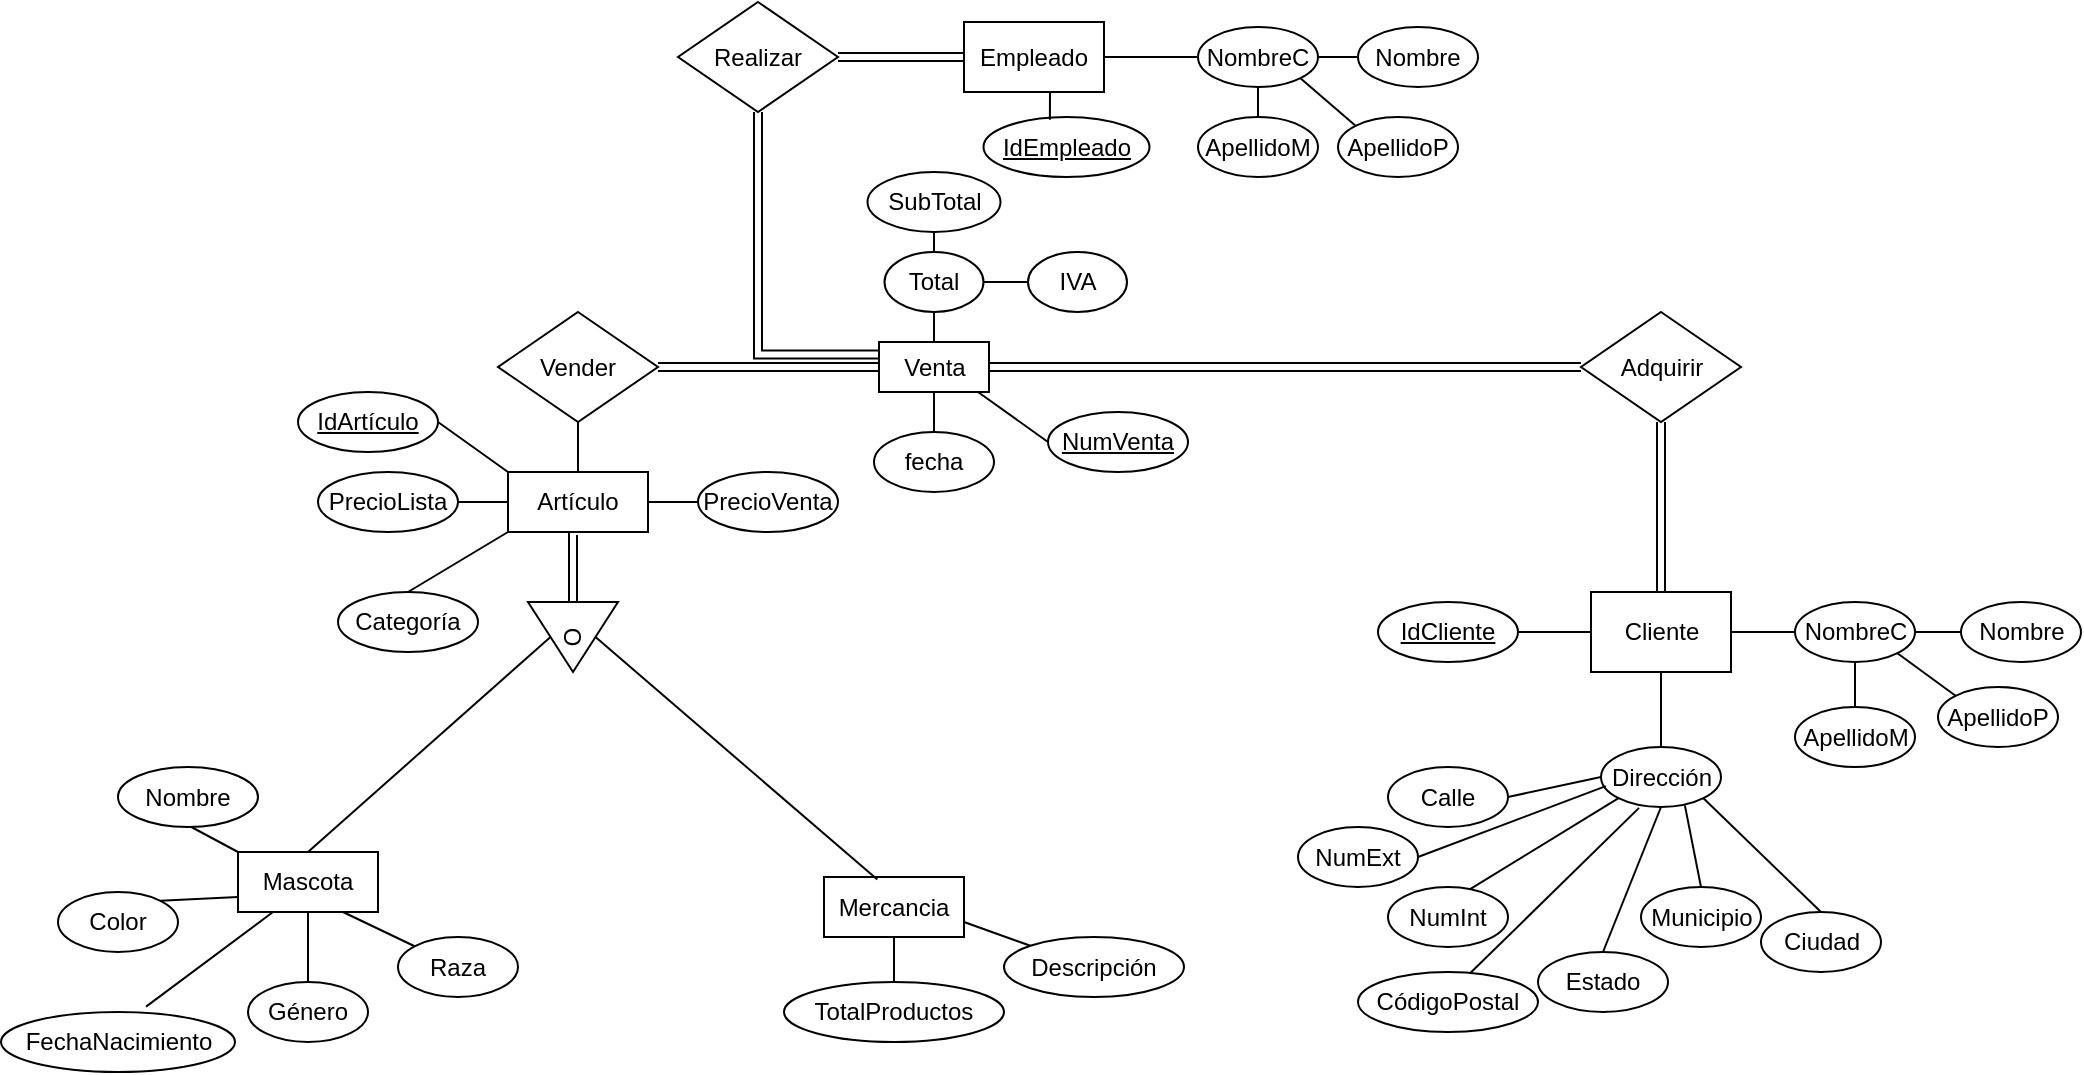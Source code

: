 <mxfile version="22.0.0" type="google">
  <diagram name="Página-1" id="QaxW1_4Wok2nfS4gw-J-">
    <mxGraphModel grid="1" page="1" gridSize="10" guides="1" tooltips="1" connect="1" arrows="1" fold="1" pageScale="1" pageWidth="827" pageHeight="1169" math="0" shadow="0">
      <root>
        <mxCell id="0" />
        <mxCell id="1" parent="0" />
        <mxCell id="Qy_YUTeLWawFBbBwsQKo-1" value="Mascota" style="rounded=0;whiteSpace=wrap;html=1;" vertex="1" parent="1">
          <mxGeometry x="-640" y="460" width="70" height="30" as="geometry" />
        </mxCell>
        <mxCell id="Qy_YUTeLWawFBbBwsQKo-2" value="Color" style="ellipse;whiteSpace=wrap;html=1;" vertex="1" parent="1">
          <mxGeometry x="-730" y="480" width="60" height="30" as="geometry" />
        </mxCell>
        <mxCell id="Qy_YUTeLWawFBbBwsQKo-3" value="FechaNacimiento" style="ellipse;whiteSpace=wrap;html=1;" vertex="1" parent="1">
          <mxGeometry x="-758.5" y="540" width="117" height="30" as="geometry" />
        </mxCell>
        <mxCell id="Qy_YUTeLWawFBbBwsQKo-4" value="Género" style="ellipse;whiteSpace=wrap;html=1;" vertex="1" parent="1">
          <mxGeometry x="-635" y="525" width="60" height="30" as="geometry" />
        </mxCell>
        <mxCell id="Qy_YUTeLWawFBbBwsQKo-5" value="Raza" style="ellipse;whiteSpace=wrap;html=1;" vertex="1" parent="1">
          <mxGeometry x="-560" y="502.5" width="60" height="30" as="geometry" />
        </mxCell>
        <mxCell id="Qy_YUTeLWawFBbBwsQKo-11" value="" style="endArrow=none;html=1;rounded=0;exitX=0.5;exitY=1;exitDx=0;exitDy=0;entryX=0;entryY=0;entryDx=0;entryDy=0;" edge="1" parent="1" target="Qy_YUTeLWawFBbBwsQKo-1">
          <mxGeometry width="50" height="50" relative="1" as="geometry">
            <mxPoint x="-668" y="445" as="sourcePoint" />
            <mxPoint x="-720" y="295" as="targetPoint" />
          </mxGeometry>
        </mxCell>
        <mxCell id="Qy_YUTeLWawFBbBwsQKo-14" value="" style="endArrow=none;html=1;rounded=0;exitX=1;exitY=0;exitDx=0;exitDy=0;entryX=0;entryY=0.75;entryDx=0;entryDy=0;" edge="1" parent="1" source="Qy_YUTeLWawFBbBwsQKo-2" target="Qy_YUTeLWawFBbBwsQKo-1">
          <mxGeometry width="50" height="50" relative="1" as="geometry">
            <mxPoint x="-770" y="345" as="sourcePoint" />
            <mxPoint x="-720" y="295" as="targetPoint" />
          </mxGeometry>
        </mxCell>
        <mxCell id="Qy_YUTeLWawFBbBwsQKo-15" value="" style="endArrow=none;html=1;rounded=0;exitX=0.62;exitY=-0.089;exitDx=0;exitDy=0;exitPerimeter=0;entryX=0.25;entryY=1;entryDx=0;entryDy=0;" edge="1" parent="1" source="Qy_YUTeLWawFBbBwsQKo-3" target="Qy_YUTeLWawFBbBwsQKo-1">
          <mxGeometry width="50" height="50" relative="1" as="geometry">
            <mxPoint x="-770" y="345" as="sourcePoint" />
            <mxPoint x="-720" y="295" as="targetPoint" />
          </mxGeometry>
        </mxCell>
        <mxCell id="Qy_YUTeLWawFBbBwsQKo-16" value="" style="endArrow=none;html=1;rounded=0;exitX=0.5;exitY=0;exitDx=0;exitDy=0;entryX=0.5;entryY=1;entryDx=0;entryDy=0;" edge="1" parent="1" source="Qy_YUTeLWawFBbBwsQKo-4" target="Qy_YUTeLWawFBbBwsQKo-1">
          <mxGeometry width="50" height="50" relative="1" as="geometry">
            <mxPoint x="-770" y="345" as="sourcePoint" />
            <mxPoint x="-720" y="295" as="targetPoint" />
          </mxGeometry>
        </mxCell>
        <mxCell id="Qy_YUTeLWawFBbBwsQKo-17" value="" style="endArrow=none;html=1;rounded=0;entryX=0.75;entryY=1;entryDx=0;entryDy=0;" edge="1" parent="1" source="Qy_YUTeLWawFBbBwsQKo-5" target="Qy_YUTeLWawFBbBwsQKo-1">
          <mxGeometry width="50" height="50" relative="1" as="geometry">
            <mxPoint x="-770" y="345" as="sourcePoint" />
            <mxPoint x="-660" y="515" as="targetPoint" />
          </mxGeometry>
        </mxCell>
        <mxCell id="Qy_YUTeLWawFBbBwsQKo-21" value="O" style="triangle;whiteSpace=wrap;html=1;rotation=90;" vertex="1" parent="1">
          <mxGeometry x="-490" y="330" width="35" height="45" as="geometry" />
        </mxCell>
        <mxCell id="Qy_YUTeLWawFBbBwsQKo-22" value="" style="endArrow=none;html=1;rounded=0;exitX=0.5;exitY=0;exitDx=0;exitDy=0;entryX=0.5;entryY=1;entryDx=0;entryDy=0;" edge="1" parent="1" source="Qy_YUTeLWawFBbBwsQKo-1" target="Qy_YUTeLWawFBbBwsQKo-21">
          <mxGeometry width="50" height="50" relative="1" as="geometry">
            <mxPoint x="-510" y="420" as="sourcePoint" />
            <mxPoint x="-460" y="370" as="targetPoint" />
          </mxGeometry>
        </mxCell>
        <mxCell id="Qy_YUTeLWawFBbBwsQKo-23" value="Mercancia" style="rounded=0;whiteSpace=wrap;html=1;" vertex="1" parent="1">
          <mxGeometry x="-347" y="472.5" width="70" height="30" as="geometry" />
        </mxCell>
        <mxCell id="Qy_YUTeLWawFBbBwsQKo-25" value="Descripción" style="ellipse;whiteSpace=wrap;html=1;" vertex="1" parent="1">
          <mxGeometry x="-257" y="502.5" width="90" height="30" as="geometry" />
        </mxCell>
        <mxCell id="Qy_YUTeLWawFBbBwsQKo-26" value="Categoría" style="ellipse;whiteSpace=wrap;html=1;" vertex="1" parent="1">
          <mxGeometry x="-590" y="330" width="70" height="30" as="geometry" />
        </mxCell>
        <mxCell id="Qy_YUTeLWawFBbBwsQKo-29" value="TotalProductos" style="ellipse;whiteSpace=wrap;html=1;" vertex="1" parent="1">
          <mxGeometry x="-367" y="525" width="110" height="30" as="geometry" />
        </mxCell>
        <mxCell id="Qy_YUTeLWawFBbBwsQKo-32" value="" style="endArrow=none;html=1;rounded=0;exitX=0.5;exitY=0;exitDx=0;exitDy=0;entryX=0;entryY=1;entryDx=0;entryDy=0;" edge="1" parent="1" source="Qy_YUTeLWawFBbBwsQKo-26" target="Qy_YUTeLWawFBbBwsQKo-41">
          <mxGeometry width="50" height="50" relative="1" as="geometry">
            <mxPoint x="-242" y="352.5" as="sourcePoint" />
            <mxPoint x="-192" y="302.5" as="targetPoint" />
          </mxGeometry>
        </mxCell>
        <mxCell id="Qy_YUTeLWawFBbBwsQKo-35" value="" style="endArrow=none;html=1;rounded=0;entryX=1;entryY=0.75;entryDx=0;entryDy=0;exitX=0;exitY=0;exitDx=0;exitDy=0;" edge="1" parent="1" source="Qy_YUTeLWawFBbBwsQKo-25" target="Qy_YUTeLWawFBbBwsQKo-23">
          <mxGeometry width="50" height="50" relative="1" as="geometry">
            <mxPoint x="-482" y="562.5" as="sourcePoint" />
            <mxPoint x="-432" y="512.5" as="targetPoint" />
          </mxGeometry>
        </mxCell>
        <mxCell id="Qy_YUTeLWawFBbBwsQKo-36" value="" style="endArrow=none;html=1;rounded=0;entryX=0.5;entryY=0;entryDx=0;entryDy=0;exitX=0.381;exitY=0.043;exitDx=0;exitDy=0;exitPerimeter=0;" edge="1" parent="1" source="Qy_YUTeLWawFBbBwsQKo-23" target="Qy_YUTeLWawFBbBwsQKo-21">
          <mxGeometry width="50" height="50" relative="1" as="geometry">
            <mxPoint x="-510" y="420" as="sourcePoint" />
            <mxPoint x="-460" y="370" as="targetPoint" />
          </mxGeometry>
        </mxCell>
        <mxCell id="Qy_YUTeLWawFBbBwsQKo-38" value="" style="endArrow=none;html=1;rounded=0;entryX=0.5;entryY=1;entryDx=0;entryDy=0;exitX=0.5;exitY=0;exitDx=0;exitDy=0;" edge="1" parent="1" source="Qy_YUTeLWawFBbBwsQKo-29" target="Qy_YUTeLWawFBbBwsQKo-23">
          <mxGeometry width="50" height="50" relative="1" as="geometry">
            <mxPoint x="-515" y="405" as="sourcePoint" />
            <mxPoint x="-465" y="355" as="targetPoint" />
          </mxGeometry>
        </mxCell>
        <mxCell id="Qy_YUTeLWawFBbBwsQKo-39" value="Nombre" style="ellipse;whiteSpace=wrap;html=1;" vertex="1" parent="1">
          <mxGeometry x="-700" y="417.5" width="70" height="30" as="geometry" />
        </mxCell>
        <mxCell id="Qy_YUTeLWawFBbBwsQKo-129" style="edgeStyle=orthogonalEdgeStyle;rounded=0;orthogonalLoop=1;jettySize=auto;html=1;exitX=0.5;exitY=1;exitDx=0;exitDy=0;entryX=0;entryY=0.5;entryDx=0;entryDy=0;endArrow=none;endFill=0;shape=link;" edge="1" parent="1" source="Qy_YUTeLWawFBbBwsQKo-41" target="Qy_YUTeLWawFBbBwsQKo-21">
          <mxGeometry relative="1" as="geometry" />
        </mxCell>
        <mxCell id="Qy_YUTeLWawFBbBwsQKo-41" value="Artículo" style="rounded=0;whiteSpace=wrap;html=1;" vertex="1" parent="1">
          <mxGeometry x="-505" y="270" width="70" height="30" as="geometry" />
        </mxCell>
        <mxCell id="Qy_YUTeLWawFBbBwsQKo-70" style="edgeStyle=orthogonalEdgeStyle;rounded=0;orthogonalLoop=1;jettySize=auto;html=1;exitX=1;exitY=0.5;exitDx=0;exitDy=0;entryX=0;entryY=0.5;entryDx=0;entryDy=0;endArrow=none;endFill=0;shape=link;" edge="1" parent="1" source="Qy_YUTeLWawFBbBwsQKo-42" target="Qy_YUTeLWawFBbBwsQKo-60">
          <mxGeometry relative="1" as="geometry" />
        </mxCell>
        <mxCell id="Qy_YUTeLWawFBbBwsQKo-42" value="Vender" style="rhombus;whiteSpace=wrap;html=1;" vertex="1" parent="1">
          <mxGeometry x="-510" y="190" width="80" height="55" as="geometry" />
        </mxCell>
        <mxCell id="Qy_YUTeLWawFBbBwsQKo-43" value="&lt;u&gt;IdArtículo&lt;/u&gt;" style="ellipse;whiteSpace=wrap;html=1;" vertex="1" parent="1">
          <mxGeometry x="-610" y="230" width="70" height="30" as="geometry" />
        </mxCell>
        <mxCell id="Qy_YUTeLWawFBbBwsQKo-44" value="" style="endArrow=none;html=1;rounded=0;exitX=1;exitY=0.5;exitDx=0;exitDy=0;entryX=0;entryY=0;entryDx=0;entryDy=0;" edge="1" parent="1" source="Qy_YUTeLWawFBbBwsQKo-43" target="Qy_YUTeLWawFBbBwsQKo-41">
          <mxGeometry width="50" height="50" relative="1" as="geometry">
            <mxPoint x="-658" y="455" as="sourcePoint" />
            <mxPoint x="-630" y="470" as="targetPoint" />
          </mxGeometry>
        </mxCell>
        <mxCell id="Qy_YUTeLWawFBbBwsQKo-46" value="PrecioVenta" style="ellipse;whiteSpace=wrap;html=1;" vertex="1" parent="1">
          <mxGeometry x="-410" y="270" width="70" height="30" as="geometry" />
        </mxCell>
        <mxCell id="Qy_YUTeLWawFBbBwsQKo-48" value="PrecioLista" style="ellipse;whiteSpace=wrap;html=1;" vertex="1" parent="1">
          <mxGeometry x="-600" y="270" width="70" height="30" as="geometry" />
        </mxCell>
        <mxCell id="Qy_YUTeLWawFBbBwsQKo-49" value="" style="endArrow=none;html=1;rounded=0;exitX=1;exitY=0.5;exitDx=0;exitDy=0;entryX=0;entryY=0.5;entryDx=0;entryDy=0;" edge="1" parent="1" source="Qy_YUTeLWawFBbBwsQKo-48" target="Qy_YUTeLWawFBbBwsQKo-41">
          <mxGeometry width="50" height="50" relative="1" as="geometry">
            <mxPoint x="-530" y="255" as="sourcePoint" />
            <mxPoint x="-495" y="280" as="targetPoint" />
          </mxGeometry>
        </mxCell>
        <mxCell id="Qy_YUTeLWawFBbBwsQKo-51" value="" style="endArrow=none;html=1;rounded=0;exitX=0;exitY=0.5;exitDx=0;exitDy=0;entryX=1;entryY=0.5;entryDx=0;entryDy=0;" edge="1" parent="1" source="Qy_YUTeLWawFBbBwsQKo-46" target="Qy_YUTeLWawFBbBwsQKo-41">
          <mxGeometry width="50" height="50" relative="1" as="geometry">
            <mxPoint x="-530" y="295" as="sourcePoint" />
            <mxPoint x="-495" y="295" as="targetPoint" />
          </mxGeometry>
        </mxCell>
        <mxCell id="Qy_YUTeLWawFBbBwsQKo-53" value="&lt;u&gt;NumVenta&lt;/u&gt;" style="ellipse;whiteSpace=wrap;html=1;" vertex="1" parent="1">
          <mxGeometry x="-235" y="240" width="70" height="30" as="geometry" />
        </mxCell>
        <mxCell id="Qy_YUTeLWawFBbBwsQKo-54" value="fecha" style="ellipse;whiteSpace=wrap;html=1;" vertex="1" parent="1">
          <mxGeometry x="-322" y="250" width="60" height="30" as="geometry" />
        </mxCell>
        <mxCell id="Qy_YUTeLWawFBbBwsQKo-138" style="edgeStyle=orthogonalEdgeStyle;rounded=0;orthogonalLoop=1;jettySize=auto;html=1;exitX=1;exitY=0.5;exitDx=0;exitDy=0;entryX=0;entryY=0.5;entryDx=0;entryDy=0;shape=link;" edge="1" parent="1" source="Qy_YUTeLWawFBbBwsQKo-60" target="Qy_YUTeLWawFBbBwsQKo-73">
          <mxGeometry relative="1" as="geometry" />
        </mxCell>
        <mxCell id="Qy_YUTeLWawFBbBwsQKo-60" value="Venta" style="rounded=0;whiteSpace=wrap;html=1;" vertex="1" parent="1">
          <mxGeometry x="-319.5" y="205" width="55" height="25" as="geometry" />
        </mxCell>
        <mxCell id="Qy_YUTeLWawFBbBwsQKo-62" value="" style="endArrow=none;html=1;rounded=0;entryX=0.5;entryY=1;entryDx=0;entryDy=0;exitX=0.5;exitY=0;exitDx=0;exitDy=0;" edge="1" parent="1" source="Qy_YUTeLWawFBbBwsQKo-54" target="Qy_YUTeLWawFBbBwsQKo-60">
          <mxGeometry width="50" height="50" relative="1" as="geometry">
            <mxPoint x="-290" y="350" as="sourcePoint" />
            <mxPoint x="-240" y="300" as="targetPoint" />
          </mxGeometry>
        </mxCell>
        <mxCell id="Qy_YUTeLWawFBbBwsQKo-63" value="" style="endArrow=none;html=1;rounded=0;entryX=0;entryY=0.5;entryDx=0;entryDy=0;" edge="1" parent="1" target="Qy_YUTeLWawFBbBwsQKo-53">
          <mxGeometry width="50" height="50" relative="1" as="geometry">
            <mxPoint x="-270" y="230" as="sourcePoint" />
            <mxPoint x="-240" y="300" as="targetPoint" />
          </mxGeometry>
        </mxCell>
        <mxCell id="Qy_YUTeLWawFBbBwsQKo-64" value="Total" style="ellipse;whiteSpace=wrap;html=1;" vertex="1" parent="1">
          <mxGeometry x="-316.75" y="160" width="49.5" height="30" as="geometry" />
        </mxCell>
        <mxCell id="Qy_YUTeLWawFBbBwsQKo-65" value="IVA" style="ellipse;whiteSpace=wrap;html=1;" vertex="1" parent="1">
          <mxGeometry x="-245" y="160" width="49.5" height="30" as="geometry" />
        </mxCell>
        <mxCell id="Qy_YUTeLWawFBbBwsQKo-66" value="" style="endArrow=none;html=1;rounded=0;entryX=0;entryY=0.5;entryDx=0;entryDy=0;exitX=1;exitY=0.5;exitDx=0;exitDy=0;" edge="1" parent="1" source="Qy_YUTeLWawFBbBwsQKo-64" target="Qy_YUTeLWawFBbBwsQKo-65">
          <mxGeometry width="50" height="50" relative="1" as="geometry">
            <mxPoint x="-290" y="350" as="sourcePoint" />
            <mxPoint x="-240" y="300" as="targetPoint" />
          </mxGeometry>
        </mxCell>
        <mxCell id="Qy_YUTeLWawFBbBwsQKo-67" value="" style="endArrow=none;html=1;rounded=0;entryX=0.5;entryY=1;entryDx=0;entryDy=0;exitX=0.5;exitY=0;exitDx=0;exitDy=0;" edge="1" parent="1" source="Qy_YUTeLWawFBbBwsQKo-60" target="Qy_YUTeLWawFBbBwsQKo-64">
          <mxGeometry width="50" height="50" relative="1" as="geometry">
            <mxPoint x="-295" y="200" as="sourcePoint" />
            <mxPoint x="-240" y="300" as="targetPoint" />
          </mxGeometry>
        </mxCell>
        <mxCell id="Qy_YUTeLWawFBbBwsQKo-68" value="SubTotal" style="ellipse;whiteSpace=wrap;html=1;" vertex="1" parent="1">
          <mxGeometry x="-325.25" y="120" width="66.5" height="30" as="geometry" />
        </mxCell>
        <mxCell id="Qy_YUTeLWawFBbBwsQKo-69" value="" style="endArrow=none;html=1;rounded=0;entryX=0.5;entryY=1;entryDx=0;entryDy=0;exitX=0.5;exitY=0;exitDx=0;exitDy=0;" edge="1" parent="1" source="Qy_YUTeLWawFBbBwsQKo-64" target="Qy_YUTeLWawFBbBwsQKo-68">
          <mxGeometry width="50" height="50" relative="1" as="geometry">
            <mxPoint x="-257" y="185" as="sourcePoint" />
            <mxPoint x="-235" y="185" as="targetPoint" />
          </mxGeometry>
        </mxCell>
        <mxCell id="Qy_YUTeLWawFBbBwsQKo-169" style="edgeStyle=orthogonalEdgeStyle;rounded=0;orthogonalLoop=1;jettySize=auto;html=1;exitX=0.5;exitY=1;exitDx=0;exitDy=0;endArrow=none;endFill=0;shape=link;" edge="1" parent="1" source="Qy_YUTeLWawFBbBwsQKo-73" target="Qy_YUTeLWawFBbBwsQKo-102">
          <mxGeometry relative="1" as="geometry" />
        </mxCell>
        <mxCell id="Qy_YUTeLWawFBbBwsQKo-73" value="Adquirir" style="rhombus;whiteSpace=wrap;html=1;" vertex="1" parent="1">
          <mxGeometry x="31.5" y="190" width="80" height="55" as="geometry" />
        </mxCell>
        <mxCell id="Qy_YUTeLWawFBbBwsQKo-102" value="Cliente" style="rounded=0;whiteSpace=wrap;html=1;" vertex="1" parent="1">
          <mxGeometry x="36.5" y="330" width="70" height="40" as="geometry" />
        </mxCell>
        <mxCell id="Qy_YUTeLWawFBbBwsQKo-103" value="CódigoPostal" style="ellipse;whiteSpace=wrap;html=1;" vertex="1" parent="1">
          <mxGeometry x="-80" y="520" width="90" height="30" as="geometry" />
        </mxCell>
        <mxCell id="Qy_YUTeLWawFBbBwsQKo-104" value="Estado" style="ellipse;whiteSpace=wrap;html=1;" vertex="1" parent="1">
          <mxGeometry x="10" y="510" width="65" height="30" as="geometry" />
        </mxCell>
        <mxCell id="Qy_YUTeLWawFBbBwsQKo-105" value="Ciudad" style="ellipse;whiteSpace=wrap;html=1;" vertex="1" parent="1">
          <mxGeometry x="121.5" y="490" width="60" height="30" as="geometry" />
        </mxCell>
        <mxCell id="Qy_YUTeLWawFBbBwsQKo-106" value="Dirección" style="ellipse;whiteSpace=wrap;html=1;" vertex="1" parent="1">
          <mxGeometry x="41.5" y="407.5" width="60" height="30" as="geometry" />
        </mxCell>
        <mxCell id="Qy_YUTeLWawFBbBwsQKo-110" value="NombreC" style="ellipse;whiteSpace=wrap;html=1;" vertex="1" parent="1">
          <mxGeometry x="138.5" y="335" width="60" height="30" as="geometry" />
        </mxCell>
        <mxCell id="Qy_YUTeLWawFBbBwsQKo-111" value="&lt;u&gt;IdCliente&lt;/u&gt;" style="ellipse;whiteSpace=wrap;html=1;" vertex="1" parent="1">
          <mxGeometry x="-70" y="335" width="70" height="30" as="geometry" />
        </mxCell>
        <mxCell id="Qy_YUTeLWawFBbBwsQKo-113" value="" style="endArrow=none;html=1;rounded=0;entryX=0.5;entryY=1;entryDx=0;entryDy=0;exitX=0.5;exitY=0;exitDx=0;exitDy=0;" edge="1" parent="1" source="Qy_YUTeLWawFBbBwsQKo-104" target="Qy_YUTeLWawFBbBwsQKo-106">
          <mxGeometry width="50" height="50" relative="1" as="geometry">
            <mxPoint x="31.5" y="462.5" as="sourcePoint" />
            <mxPoint x="81.5" y="412.5" as="targetPoint" />
          </mxGeometry>
        </mxCell>
        <mxCell id="Qy_YUTeLWawFBbBwsQKo-114" value="" style="endArrow=none;html=1;rounded=0;exitX=0.5;exitY=0;exitDx=0;exitDy=0;entryX=0.5;entryY=1;entryDx=0;entryDy=0;" edge="1" parent="1" source="Qy_YUTeLWawFBbBwsQKo-106" target="Qy_YUTeLWawFBbBwsQKo-102">
          <mxGeometry width="50" height="50" relative="1" as="geometry">
            <mxPoint x="271.5" y="327.5" as="sourcePoint" />
            <mxPoint x="71.5" y="382.5" as="targetPoint" />
          </mxGeometry>
        </mxCell>
        <mxCell id="Qy_YUTeLWawFBbBwsQKo-116" value="" style="endArrow=none;html=1;rounded=0;entryX=0.317;entryY=1.014;entryDx=0;entryDy=0;exitX=0.624;exitY=0.018;exitDx=0;exitDy=0;entryPerimeter=0;exitPerimeter=0;" edge="1" parent="1" source="Qy_YUTeLWawFBbBwsQKo-103" target="Qy_YUTeLWawFBbBwsQKo-106">
          <mxGeometry width="50" height="50" relative="1" as="geometry">
            <mxPoint x="16.5" y="422.5" as="sourcePoint" />
            <mxPoint x="66.5" y="372.5" as="targetPoint" />
          </mxGeometry>
        </mxCell>
        <mxCell id="Qy_YUTeLWawFBbBwsQKo-117" value="" style="endArrow=none;html=1;rounded=0;exitX=0;exitY=0.5;exitDx=0;exitDy=0;entryX=1;entryY=0.5;entryDx=0;entryDy=0;" edge="1" parent="1" source="Qy_YUTeLWawFBbBwsQKo-110" target="Qy_YUTeLWawFBbBwsQKo-102">
          <mxGeometry width="50" height="50" relative="1" as="geometry">
            <mxPoint x="386.5" y="292.5" as="sourcePoint" />
            <mxPoint x="436.5" y="242.5" as="targetPoint" />
          </mxGeometry>
        </mxCell>
        <mxCell id="Qy_YUTeLWawFBbBwsQKo-118" value="" style="endArrow=none;html=1;rounded=0;exitX=1;exitY=0.5;exitDx=0;exitDy=0;entryX=0;entryY=0.5;entryDx=0;entryDy=0;" edge="1" parent="1" source="Qy_YUTeLWawFBbBwsQKo-111" target="Qy_YUTeLWawFBbBwsQKo-102">
          <mxGeometry width="50" height="50" relative="1" as="geometry">
            <mxPoint x="386.5" y="292.5" as="sourcePoint" />
            <mxPoint x="436.5" y="242.5" as="targetPoint" />
          </mxGeometry>
        </mxCell>
        <mxCell id="Qy_YUTeLWawFBbBwsQKo-120" value="Nombre" style="ellipse;whiteSpace=wrap;html=1;" vertex="1" parent="1">
          <mxGeometry x="221.5" y="335" width="60" height="30" as="geometry" />
        </mxCell>
        <mxCell id="Qy_YUTeLWawFBbBwsQKo-121" value="ApellidoP" style="ellipse;whiteSpace=wrap;html=1;" vertex="1" parent="1">
          <mxGeometry x="210" y="377.5" width="60" height="30" as="geometry" />
        </mxCell>
        <mxCell id="Qy_YUTeLWawFBbBwsQKo-122" value="ApellidoM" style="ellipse;whiteSpace=wrap;html=1;" vertex="1" parent="1">
          <mxGeometry x="138.5" y="387.5" width="60" height="30" as="geometry" />
        </mxCell>
        <mxCell id="Qy_YUTeLWawFBbBwsQKo-123" style="rounded=0;orthogonalLoop=1;jettySize=auto;html=1;exitX=1;exitY=0.5;exitDx=0;exitDy=0;entryX=0;entryY=0.5;entryDx=0;entryDy=0;endArrow=none;endFill=0;" edge="1" parent="1" source="Qy_YUTeLWawFBbBwsQKo-124" target="Qy_YUTeLWawFBbBwsQKo-106">
          <mxGeometry relative="1" as="geometry" />
        </mxCell>
        <mxCell id="Qy_YUTeLWawFBbBwsQKo-124" value="Calle" style="ellipse;whiteSpace=wrap;html=1;" vertex="1" parent="1">
          <mxGeometry x="-65" y="417.5" width="60" height="30" as="geometry" />
        </mxCell>
        <mxCell id="Qy_YUTeLWawFBbBwsQKo-125" style="rounded=0;orthogonalLoop=1;jettySize=auto;html=1;exitX=1;exitY=0.5;exitDx=0;exitDy=0;entryX=0.04;entryY=0.652;entryDx=0;entryDy=0;endArrow=none;endFill=0;entryPerimeter=0;" edge="1" parent="1" source="Qy_YUTeLWawFBbBwsQKo-126" target="Qy_YUTeLWawFBbBwsQKo-106">
          <mxGeometry relative="1" as="geometry" />
        </mxCell>
        <mxCell id="Qy_YUTeLWawFBbBwsQKo-126" value="NumExt" style="ellipse;whiteSpace=wrap;html=1;" vertex="1" parent="1">
          <mxGeometry x="-110" y="447.5" width="60" height="30" as="geometry" />
        </mxCell>
        <mxCell id="Qy_YUTeLWawFBbBwsQKo-127" style="rounded=0;orthogonalLoop=1;jettySize=auto;html=1;exitX=0.664;exitY=0.061;exitDx=0;exitDy=0;entryX=0;entryY=1;entryDx=0;entryDy=0;endArrow=none;endFill=0;exitPerimeter=0;" edge="1" parent="1" source="Qy_YUTeLWawFBbBwsQKo-128" target="Qy_YUTeLWawFBbBwsQKo-106">
          <mxGeometry relative="1" as="geometry" />
        </mxCell>
        <mxCell id="Qy_YUTeLWawFBbBwsQKo-128" value="NumInt" style="ellipse;whiteSpace=wrap;html=1;" vertex="1" parent="1">
          <mxGeometry x="-65" y="477.5" width="60" height="30" as="geometry" />
        </mxCell>
        <mxCell id="Qy_YUTeLWawFBbBwsQKo-132" value="Municipio" style="ellipse;whiteSpace=wrap;html=1;" vertex="1" parent="1">
          <mxGeometry x="61.5" y="477.5" width="60" height="30" as="geometry" />
        </mxCell>
        <mxCell id="Qy_YUTeLWawFBbBwsQKo-133" value="" style="endArrow=none;html=1;rounded=0;exitX=0.699;exitY=0.972;exitDx=0;exitDy=0;entryX=0.5;entryY=0;entryDx=0;entryDy=0;exitPerimeter=0;" edge="1" parent="1" source="Qy_YUTeLWawFBbBwsQKo-106" target="Qy_YUTeLWawFBbBwsQKo-132">
          <mxGeometry width="50" height="50" relative="1" as="geometry">
            <mxPoint x="112" y="433" as="sourcePoint" />
            <mxPoint x="150" y="543" as="targetPoint" />
            <Array as="points" />
          </mxGeometry>
        </mxCell>
        <mxCell id="Qy_YUTeLWawFBbBwsQKo-135" value="" style="endArrow=none;html=1;rounded=0;exitX=0.5;exitY=0;exitDx=0;exitDy=0;entryX=1;entryY=1;entryDx=0;entryDy=0;" edge="1" parent="1" source="Qy_YUTeLWawFBbBwsQKo-105" target="Qy_YUTeLWawFBbBwsQKo-106">
          <mxGeometry width="50" height="50" relative="1" as="geometry">
            <mxPoint x="-30" y="450" as="sourcePoint" />
            <mxPoint x="20" y="400" as="targetPoint" />
          </mxGeometry>
        </mxCell>
        <mxCell id="Qy_YUTeLWawFBbBwsQKo-166" style="edgeStyle=orthogonalEdgeStyle;rounded=0;orthogonalLoop=1;jettySize=auto;html=1;exitX=1;exitY=0.5;exitDx=0;exitDy=0;entryX=0;entryY=0.5;entryDx=0;entryDy=0;endArrow=none;endFill=0;" edge="1" parent="1" source="Qy_YUTeLWawFBbBwsQKo-140" target="Qy_YUTeLWawFBbBwsQKo-157">
          <mxGeometry relative="1" as="geometry" />
        </mxCell>
        <mxCell id="Qy_YUTeLWawFBbBwsQKo-140" value="Empleado" style="rounded=0;whiteSpace=wrap;html=1;" vertex="1" parent="1">
          <mxGeometry x="-277" y="45" width="70" height="35" as="geometry" />
        </mxCell>
        <mxCell id="Qy_YUTeLWawFBbBwsQKo-141" value="&lt;u&gt;IdEmpleado&lt;/u&gt;" style="ellipse;whiteSpace=wrap;html=1;" vertex="1" parent="1">
          <mxGeometry x="-267.25" y="92.5" width="83" height="30" as="geometry" />
        </mxCell>
        <mxCell id="Qy_YUTeLWawFBbBwsQKo-152" value="" style="endArrow=none;html=1;rounded=0;entryX=0.5;entryY=1;entryDx=0;entryDy=0;" edge="1" parent="1" source="Qy_YUTeLWawFBbBwsQKo-122" target="Qy_YUTeLWawFBbBwsQKo-110">
          <mxGeometry width="50" height="50" relative="1" as="geometry">
            <mxPoint x="-30" y="360" as="sourcePoint" />
            <mxPoint x="20" y="310" as="targetPoint" />
          </mxGeometry>
        </mxCell>
        <mxCell id="Qy_YUTeLWawFBbBwsQKo-153" value="" style="endArrow=none;html=1;rounded=0;entryX=1;entryY=1;entryDx=0;entryDy=0;exitX=0;exitY=0;exitDx=0;exitDy=0;" edge="1" parent="1" source="Qy_YUTeLWawFBbBwsQKo-121" target="Qy_YUTeLWawFBbBwsQKo-110">
          <mxGeometry width="50" height="50" relative="1" as="geometry">
            <mxPoint x="-30" y="360" as="sourcePoint" />
            <mxPoint x="20" y="310" as="targetPoint" />
          </mxGeometry>
        </mxCell>
        <mxCell id="Qy_YUTeLWawFBbBwsQKo-154" value="" style="endArrow=none;html=1;rounded=0;entryX=1;entryY=0.5;entryDx=0;entryDy=0;exitX=0;exitY=0.5;exitDx=0;exitDy=0;" edge="1" parent="1" source="Qy_YUTeLWawFBbBwsQKo-120" target="Qy_YUTeLWawFBbBwsQKo-110">
          <mxGeometry width="50" height="50" relative="1" as="geometry">
            <mxPoint x="-30" y="360" as="sourcePoint" />
            <mxPoint x="20" y="310" as="targetPoint" />
          </mxGeometry>
        </mxCell>
        <mxCell id="Qy_YUTeLWawFBbBwsQKo-156" style="edgeStyle=orthogonalEdgeStyle;rounded=0;orthogonalLoop=1;jettySize=auto;html=1;exitX=0.5;exitY=1;exitDx=0;exitDy=0;entryX=0;entryY=0.25;entryDx=0;entryDy=0;shape=link;" edge="1" parent="1" source="Qy_YUTeLWawFBbBwsQKo-155" target="Qy_YUTeLWawFBbBwsQKo-60">
          <mxGeometry relative="1" as="geometry" />
        </mxCell>
        <mxCell id="Qy_YUTeLWawFBbBwsQKo-168" style="edgeStyle=orthogonalEdgeStyle;shape=link;rounded=0;orthogonalLoop=1;jettySize=auto;html=1;exitX=1;exitY=0.5;exitDx=0;exitDy=0;" edge="1" parent="1" source="Qy_YUTeLWawFBbBwsQKo-155" target="Qy_YUTeLWawFBbBwsQKo-140">
          <mxGeometry relative="1" as="geometry" />
        </mxCell>
        <mxCell id="Qy_YUTeLWawFBbBwsQKo-155" value="Realizar" style="rhombus;whiteSpace=wrap;html=1;" vertex="1" parent="1">
          <mxGeometry x="-420" y="35" width="80" height="55" as="geometry" />
        </mxCell>
        <mxCell id="Qy_YUTeLWawFBbBwsQKo-157" value="NombreC" style="ellipse;whiteSpace=wrap;html=1;" vertex="1" parent="1">
          <mxGeometry x="-160" y="47.5" width="60" height="30" as="geometry" />
        </mxCell>
        <mxCell id="Qy_YUTeLWawFBbBwsQKo-158" value="Nombre" style="ellipse;whiteSpace=wrap;html=1;" vertex="1" parent="1">
          <mxGeometry x="-80" y="47.5" width="60" height="30" as="geometry" />
        </mxCell>
        <mxCell id="Qy_YUTeLWawFBbBwsQKo-159" value="ApellidoP" style="ellipse;whiteSpace=wrap;html=1;" vertex="1" parent="1">
          <mxGeometry x="-90" y="92.5" width="60" height="30" as="geometry" />
        </mxCell>
        <mxCell id="Qy_YUTeLWawFBbBwsQKo-160" value="ApellidoM" style="ellipse;whiteSpace=wrap;html=1;" vertex="1" parent="1">
          <mxGeometry x="-160" y="92.5" width="60" height="30" as="geometry" />
        </mxCell>
        <mxCell id="Qy_YUTeLWawFBbBwsQKo-161" value="" style="endArrow=none;html=1;rounded=0;entryX=0.5;entryY=1;entryDx=0;entryDy=0;" edge="1" parent="1" source="Qy_YUTeLWawFBbBwsQKo-160" target="Qy_YUTeLWawFBbBwsQKo-157">
          <mxGeometry width="50" height="50" relative="1" as="geometry">
            <mxPoint x="-301.5" y="75" as="sourcePoint" />
            <mxPoint x="-251.5" y="25" as="targetPoint" />
          </mxGeometry>
        </mxCell>
        <mxCell id="Qy_YUTeLWawFBbBwsQKo-162" value="" style="endArrow=none;html=1;rounded=0;entryX=1;entryY=1;entryDx=0;entryDy=0;exitX=0;exitY=0;exitDx=0;exitDy=0;" edge="1" parent="1" source="Qy_YUTeLWawFBbBwsQKo-159" target="Qy_YUTeLWawFBbBwsQKo-157">
          <mxGeometry width="50" height="50" relative="1" as="geometry">
            <mxPoint x="-301.5" y="75" as="sourcePoint" />
            <mxPoint x="-251.5" y="25" as="targetPoint" />
          </mxGeometry>
        </mxCell>
        <mxCell id="Qy_YUTeLWawFBbBwsQKo-163" value="" style="endArrow=none;html=1;rounded=0;entryX=1;entryY=0.5;entryDx=0;entryDy=0;exitX=0;exitY=0.5;exitDx=0;exitDy=0;" edge="1" parent="1" source="Qy_YUTeLWawFBbBwsQKo-158" target="Qy_YUTeLWawFBbBwsQKo-157">
          <mxGeometry width="50" height="50" relative="1" as="geometry">
            <mxPoint x="-301.5" y="75" as="sourcePoint" />
            <mxPoint x="-251.5" y="25" as="targetPoint" />
          </mxGeometry>
        </mxCell>
        <mxCell id="Qy_YUTeLWawFBbBwsQKo-167" style="edgeStyle=orthogonalEdgeStyle;rounded=0;orthogonalLoop=1;jettySize=auto;html=1;exitX=0.75;exitY=1;exitDx=0;exitDy=0;entryX=0.4;entryY=0.046;entryDx=0;entryDy=0;endArrow=none;endFill=0;entryPerimeter=0;" edge="1" parent="1" source="Qy_YUTeLWawFBbBwsQKo-140" target="Qy_YUTeLWawFBbBwsQKo-141">
          <mxGeometry relative="1" as="geometry">
            <mxPoint x="-197" y="73" as="sourcePoint" />
            <mxPoint x="-150" y="73" as="targetPoint" />
          </mxGeometry>
        </mxCell>
        <mxCell id="Qy_YUTeLWawFBbBwsQKo-174" value="" style="endArrow=none;html=1;rounded=0;entryX=0.5;entryY=1;entryDx=0;entryDy=0;exitX=0.5;exitY=0;exitDx=0;exitDy=0;" edge="1" parent="1" source="Qy_YUTeLWawFBbBwsQKo-41" target="Qy_YUTeLWawFBbBwsQKo-42">
          <mxGeometry width="50" height="50" relative="1" as="geometry">
            <mxPoint x="-240" y="340" as="sourcePoint" />
            <mxPoint x="-190" y="290" as="targetPoint" />
          </mxGeometry>
        </mxCell>
      </root>
    </mxGraphModel>
  </diagram>
</mxfile>
